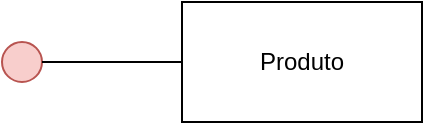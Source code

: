 <mxfile version="26.2.14">
  <diagram name="Página-1" id="kkWn5l8wDJkoydGZJ0Jc">
    <mxGraphModel dx="817" dy="915" grid="1" gridSize="10" guides="1" tooltips="1" connect="1" arrows="1" fold="1" page="0" pageScale="1" pageWidth="850" pageHeight="1100" math="0" shadow="0">
      <root>
        <mxCell id="0" />
        <mxCell id="1" parent="0" />
        <mxCell id="ZtHhPvYSSE7vf8KGw9ym-1" value="&lt;div&gt;Produto&lt;/div&gt;" style="rounded=0;whiteSpace=wrap;html=1;" vertex="1" parent="1">
          <mxGeometry x="-40" y="-70" width="120" height="60" as="geometry" />
        </mxCell>
        <mxCell id="ZtHhPvYSSE7vf8KGw9ym-4" value="" style="ellipse;whiteSpace=wrap;html=1;aspect=fixed;fillColor=#f8cecc;strokeColor=#b85450;" vertex="1" parent="1">
          <mxGeometry x="-130" y="-50" width="20" height="20" as="geometry" />
        </mxCell>
        <mxCell id="ZtHhPvYSSE7vf8KGw9ym-6" value="" style="endArrow=none;html=1;rounded=0;fontSize=12;startSize=8;endSize=8;curved=1;" edge="1" parent="1" source="ZtHhPvYSSE7vf8KGw9ym-4" target="ZtHhPvYSSE7vf8KGw9ym-1">
          <mxGeometry width="50" height="50" relative="1" as="geometry">
            <mxPoint x="10" y="70" as="sourcePoint" />
            <mxPoint x="60" y="20" as="targetPoint" />
          </mxGeometry>
        </mxCell>
      </root>
    </mxGraphModel>
  </diagram>
</mxfile>
